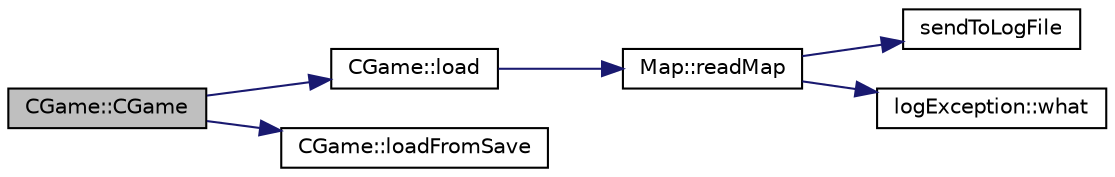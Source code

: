 digraph "CGame::CGame"
{
 // LATEX_PDF_SIZE
  edge [fontname="Helvetica",fontsize="10",labelfontname="Helvetica",labelfontsize="10"];
  node [fontname="Helvetica",fontsize="10",shape=record];
  rankdir="LR";
  Node1 [label="CGame::CGame",height=0.2,width=0.4,color="black", fillcolor="grey75", style="filled", fontcolor="black",tooltip=" "];
  Node1 -> Node2 [color="midnightblue",fontsize="10",style="solid",fontname="Helvetica"];
  Node2 [label="CGame::load",height=0.2,width=0.4,color="black", fillcolor="white", style="filled",URL="$classCGame.html#a9945af5487d059db1d7119ae16cd2dd3",tooltip=" "];
  Node2 -> Node3 [color="midnightblue",fontsize="10",style="solid",fontname="Helvetica"];
  Node3 [label="Map::readMap",height=0.2,width=0.4,color="black", fillcolor="white", style="filled",URL="$classMap.html#a79a4355510b026646449df1852768c38",tooltip=" "];
  Node3 -> Node4 [color="midnightblue",fontsize="10",style="solid",fontname="Helvetica"];
  Node4 [label="sendToLogFile",height=0.2,width=0.4,color="black", fillcolor="white", style="filled",URL="$logFile_8cpp.html#a4646ee780db7319bd0615817febd557c",tooltip=" "];
  Node3 -> Node5 [color="midnightblue",fontsize="10",style="solid",fontname="Helvetica"];
  Node5 [label="logException::what",height=0.2,width=0.4,color="black", fillcolor="white", style="filled",URL="$classlogException.html#ae39c5653d4ea6c93444e3ac290878ad5",tooltip=" "];
  Node1 -> Node6 [color="midnightblue",fontsize="10",style="solid",fontname="Helvetica"];
  Node6 [label="CGame::loadFromSave",height=0.2,width=0.4,color="black", fillcolor="white", style="filled",URL="$classCGame.html#a7957599866556d2dfd5d80cc270c4a4e",tooltip=" "];
}
